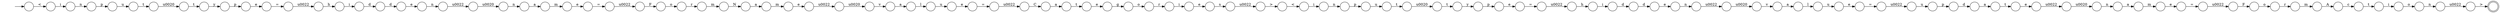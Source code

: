 digraph Automaton {
  rankdir = LR;
  0 [shape=circle,label=""];
  0 -> 25 [label="\u0020"]
  1 [shape=circle,label=""];
  1 -> 39 [label="\u0022"]
  2 [shape=circle,label=""];
  2 -> 18 [label="u"]
  3 [shape=circle,label=""];
  3 -> 61 [label="n"]
  4 [shape=circle,label=""];
  4 -> 2 [label="l"]
  5 [shape=circle,label=""];
  5 -> 58 [label="r"]
  6 [shape=circle,label=""];
  6 -> 88 [label="p"]
  7 [shape=circle,label=""];
  7 -> 9 [label="n"]
  8 [shape=circle,label=""];
  8 -> 33 [label="n"]
  9 [shape=circle,label=""];
  9 -> 82 [label="a"]
  10 [shape=circle,label=""];
  10 -> 45 [label="d"]
  11 [shape=circle,label=""];
  11 -> 69 [label="e"]
  12 [shape=circle,label=""];
  initial [shape=plaintext,label=""];
  initial -> 12
  12 -> 22 [label="<"]
  13 [shape=circle,label=""];
  13 -> 59 [label="v"]
  14 [shape=circle,label=""];
  14 -> 28 [label="n"]
  15 [shape=circle,label=""];
  15 -> 43 [label="e"]
  16 [shape=circle,label=""];
  16 -> 106 [label="m"]
  17 [shape=circle,label=""];
  17 -> 16 [label="r"]
  18 [shape=circle,label=""];
  18 -> 73 [label="e"]
  19 [shape=circle,label=""];
  19 -> 63 [label="e"]
  20 [shape=circle,label=""];
  20 -> 31 [label="\u0022"]
  21 [shape=circle,label=""];
  21 -> 67 [label="A"]
  22 [shape=circle,label=""];
  22 -> 89 [label="i"]
  23 [shape=circle,label=""];
  23 -> 75 [label="i"]
  24 [shape=circle,label=""];
  24 -> 105 [label="e"]
  25 [shape=circle,label=""];
  25 -> 86 [label="v"]
  26 [shape=circle,label=""];
  26 -> 103 [label="\u0022"]
  27 [shape=doublecircle,label=""];
  28 [shape=circle,label=""];
  28 -> 76 [label="a"]
  29 [shape=circle,label=""];
  29 -> 65 [label="F"]
  30 [shape=circle,label=""];
  30 -> 17 [label="o"]
  31 [shape=circle,label=""];
  31 -> 27 [label=">"]
  32 [shape=circle,label=""];
  32 -> 20 [label="n"]
  33 [shape=circle,label=""];
  33 -> 83 [label="\u0022"]
  34 [shape=circle,label=""];
  34 -> 41 [label="l"]
  35 [shape=circle,label=""];
  35 -> 110 [label="="]
  36 [shape=circle,label=""];
  36 -> 85 [label="e"]
  37 [shape=circle,label=""];
  37 -> 32 [label="o"]
  38 [shape=circle,label=""];
  38 -> 49 [label="t"]
  39 [shape=circle,label=""];
  39 -> 46 [label="C"]
  40 [shape=circle,label=""];
  40 -> 7 [label="\u0020"]
  41 [shape=circle,label=""];
  41 -> 36 [label="u"]
  42 [shape=circle,label=""];
  42 -> 19 [label="t"]
  43 [shape=circle,label=""];
  43 -> 52 [label="="]
  44 [shape=circle,label=""];
  44 -> 92 [label="g"]
  45 [shape=circle,label=""];
  45 -> 8 [label="e"]
  46 [shape=circle,label=""];
  46 -> 72 [label="a"]
  47 [shape=circle,label=""];
  47 -> 44 [label="e"]
  48 [shape=circle,label=""];
  48 -> 23 [label="<"]
  49 [shape=circle,label=""];
  49 -> 55 [label="\u0020"]
  50 [shape=circle,label=""];
  50 -> 70 [label="="]
  51 [shape=circle,label=""];
  51 -> 102 [label="u"]
  52 [shape=circle,label=""];
  52 -> 74 [label="\u0022"]
  53 [shape=circle,label=""];
  53 -> 80 [label="y"]
  54 [shape=circle,label=""];
  54 -> 48 [label=">"]
  55 [shape=circle,label=""];
  55 -> 53 [label="t"]
  56 [shape=circle,label=""];
  56 -> 97 [label="h"]
  57 [shape=circle,label=""];
  57 -> 54 [label="\u0022"]
  58 [shape=circle,label=""];
  58 -> 21 [label="m"]
  59 [shape=circle,label=""];
  59 -> 34 [label="a"]
  60 [shape=circle,label=""];
  60 -> 51 [label="p"]
  61 [shape=circle,label=""];
  61 -> 40 [label="\u0022"]
  62 [shape=circle,label=""];
  62 -> 10 [label="d"]
  63 [shape=circle,label=""];
  63 -> 79 [label="\u0022"]
  64 [shape=circle,label=""];
  64 -> 94 [label="d"]
  65 [shape=circle,label=""];
  65 -> 5 [label="o"]
  66 [shape=circle,label=""];
  66 -> 78 [label="t"]
  67 [shape=circle,label=""];
  67 -> 66 [label="c"]
  68 [shape=circle,label=""];
  68 -> 71 [label="a"]
  69 [shape=circle,label=""];
  69 -> 95 [label="="]
  70 [shape=circle,label=""];
  70 -> 56 [label="\u0022"]
  71 [shape=circle,label=""];
  71 -> 100 [label="m"]
  72 [shape=circle,label=""];
  72 -> 47 [label="t"]
  73 [shape=circle,label=""];
  73 -> 1 [label="="]
  74 [shape=circle,label=""];
  74 -> 30 [label="F"]
  75 [shape=circle,label=""];
  75 -> 60 [label="n"]
  76 [shape=circle,label=""];
  76 -> 11 [label="m"]
  77 [shape=circle,label=""];
  77 -> 91 [label="r"]
  78 [shape=circle,label=""];
  78 -> 37 [label="i"]
  79 [shape=circle,label=""];
  79 -> 14 [label="\u0020"]
  80 [shape=circle,label=""];
  80 -> 107 [label="p"]
  81 [shape=circle,label=""];
  81 -> 98 [label="\u0020"]
  82 [shape=circle,label=""];
  82 -> 15 [label="m"]
  83 [shape=circle,label=""];
  83 -> 13 [label="\u0020"]
  84 [shape=circle,label=""];
  84 -> 90 [label="p"]
  85 [shape=circle,label=""];
  85 -> 26 [label="="]
  86 [shape=circle,label=""];
  86 -> 4 [label="a"]
  87 [shape=circle,label=""];
  87 -> 6 [label="y"]
  88 [shape=circle,label=""];
  88 -> 35 [label="e"]
  89 [shape=circle,label=""];
  89 -> 84 [label="n"]
  90 [shape=circle,label=""];
  90 -> 38 [label="u"]
  91 [shape=circle,label=""];
  91 -> 24 [label="i"]
  92 [shape=circle,label=""];
  92 -> 77 [label="o"]
  93 [shape=circle,label=""];
  93 -> 3 [label="e"]
  94 [shape=circle,label=""];
  94 -> 93 [label="d"]
  95 [shape=circle,label=""];
  95 -> 29 [label="\u0022"]
  96 [shape=circle,label=""];
  96 -> 108 [label="h"]
  97 [shape=circle,label=""];
  97 -> 64 [label="i"]
  98 [shape=circle,label=""];
  98 -> 87 [label="t"]
  99 [shape=circle,label=""];
  99 -> 109 [label="d"]
  100 [shape=circle,label=""];
  100 -> 104 [label="e"]
  101 [shape=circle,label=""];
  101 -> 99 [label="p"]
  102 [shape=circle,label=""];
  102 -> 81 [label="t"]
  103 [shape=circle,label=""];
  103 -> 101 [label="u"]
  104 [shape=circle,label=""];
  104 -> 0 [label="\u0022"]
  105 [shape=circle,label=""];
  105 -> 57 [label="s"]
  106 [shape=circle,label=""];
  106 -> 68 [label="N"]
  107 [shape=circle,label=""];
  107 -> 50 [label="e"]
  108 [shape=circle,label=""];
  108 -> 62 [label="i"]
  109 [shape=circle,label=""];
  109 -> 42 [label="a"]
  110 [shape=circle,label=""];
  110 -> 96 [label="\u0022"]
}

